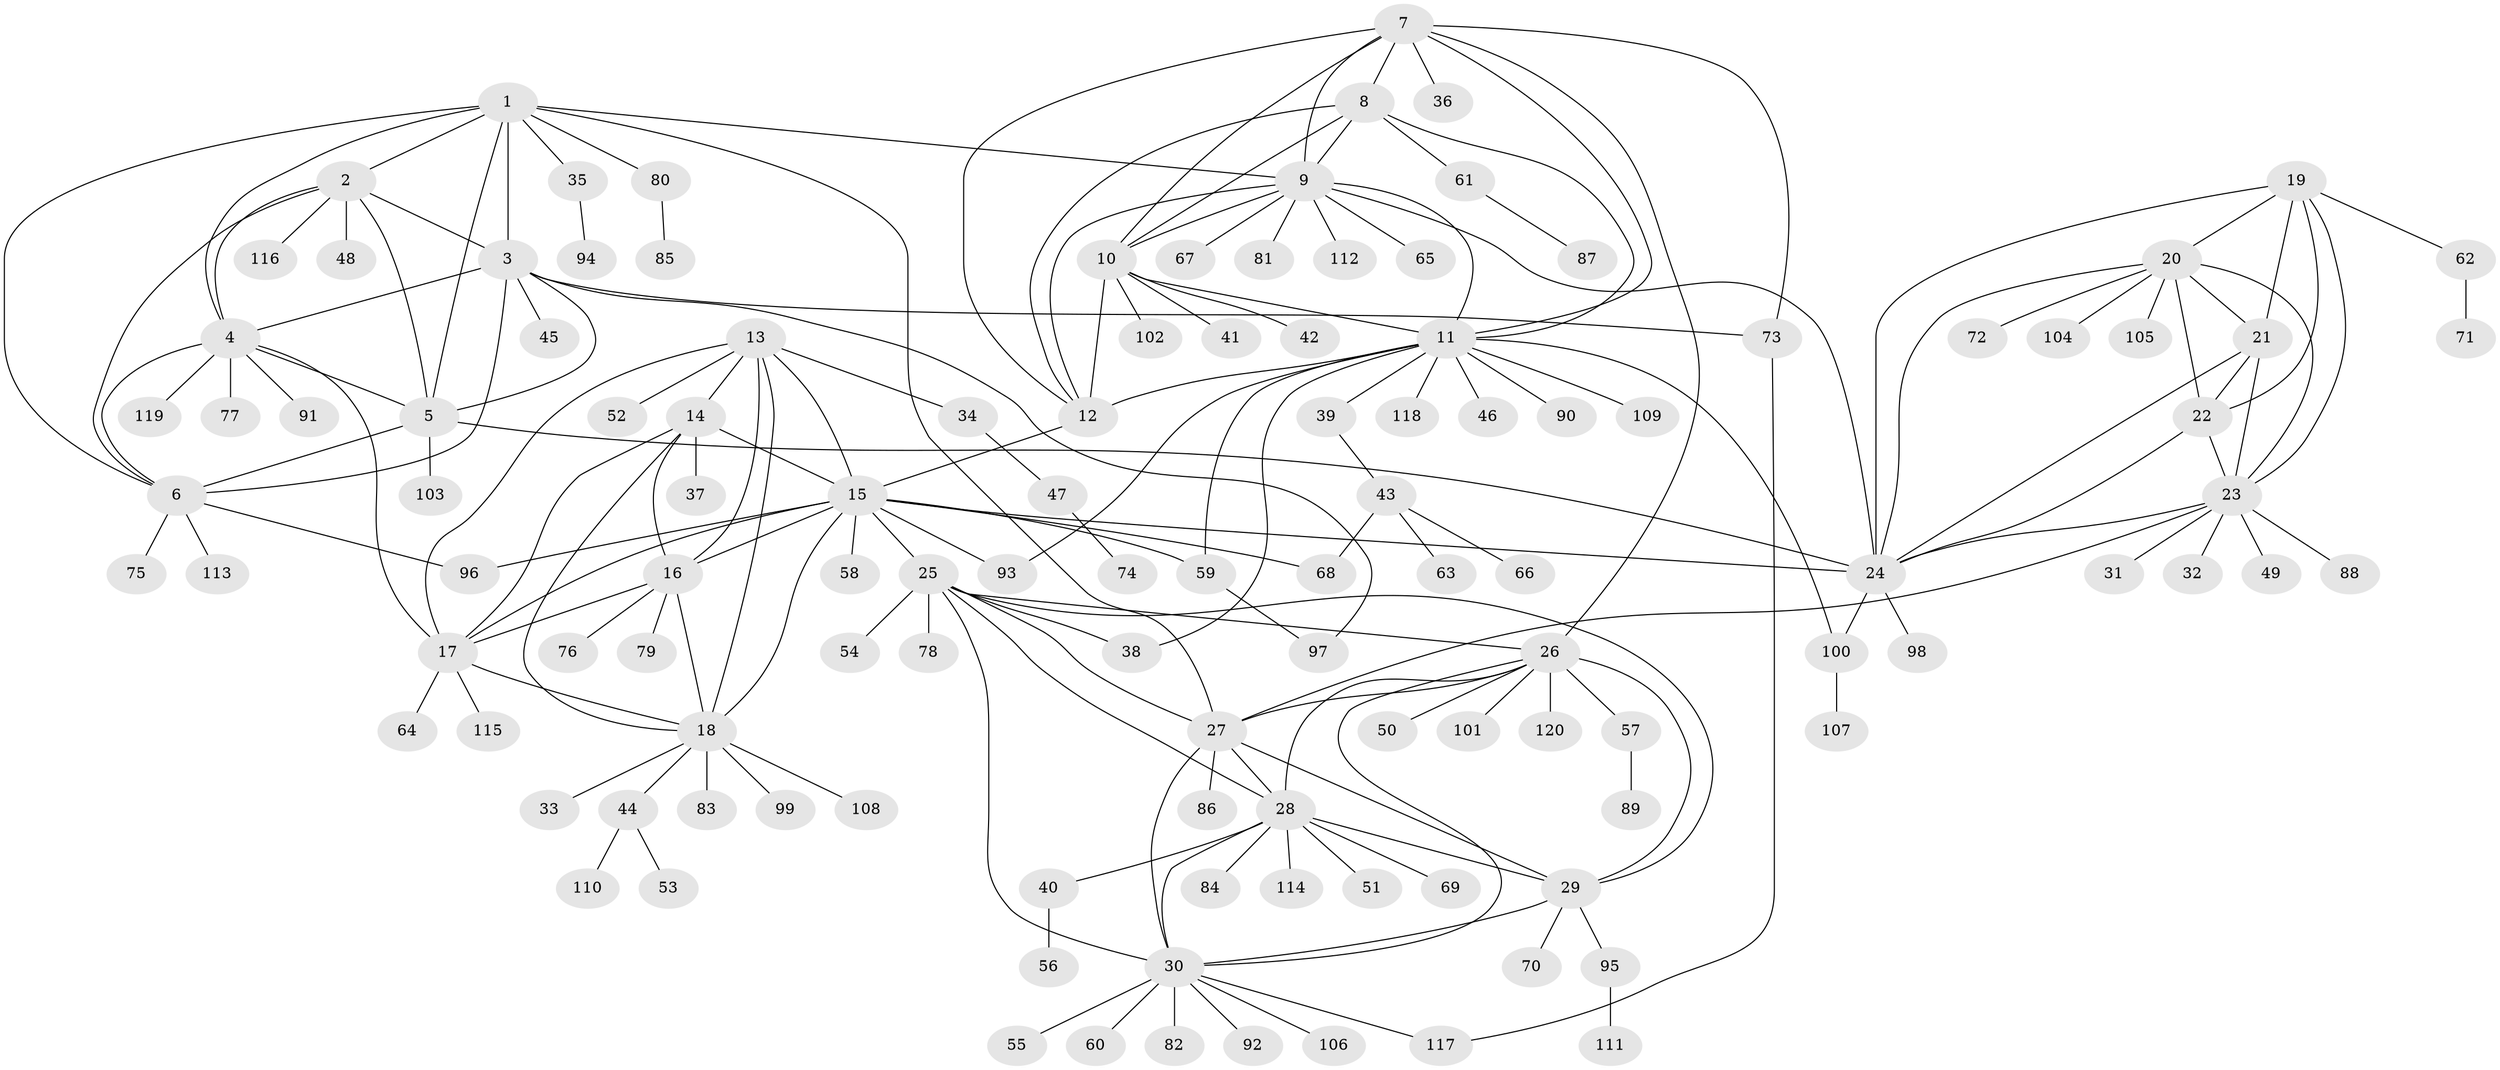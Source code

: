// coarse degree distribution, {9: 0.020833333333333332, 2: 0.14583333333333334, 6: 0.14583333333333334, 7: 0.14583333333333334, 4: 0.0625, 5: 0.0625, 11: 0.020833333333333332, 3: 0.020833333333333332, 8: 0.020833333333333332, 1: 0.3541666666666667}
// Generated by graph-tools (version 1.1) at 2025/52/03/04/25 22:52:45]
// undirected, 120 vertices, 184 edges
graph export_dot {
  node [color=gray90,style=filled];
  1;
  2;
  3;
  4;
  5;
  6;
  7;
  8;
  9;
  10;
  11;
  12;
  13;
  14;
  15;
  16;
  17;
  18;
  19;
  20;
  21;
  22;
  23;
  24;
  25;
  26;
  27;
  28;
  29;
  30;
  31;
  32;
  33;
  34;
  35;
  36;
  37;
  38;
  39;
  40;
  41;
  42;
  43;
  44;
  45;
  46;
  47;
  48;
  49;
  50;
  51;
  52;
  53;
  54;
  55;
  56;
  57;
  58;
  59;
  60;
  61;
  62;
  63;
  64;
  65;
  66;
  67;
  68;
  69;
  70;
  71;
  72;
  73;
  74;
  75;
  76;
  77;
  78;
  79;
  80;
  81;
  82;
  83;
  84;
  85;
  86;
  87;
  88;
  89;
  90;
  91;
  92;
  93;
  94;
  95;
  96;
  97;
  98;
  99;
  100;
  101;
  102;
  103;
  104;
  105;
  106;
  107;
  108;
  109;
  110;
  111;
  112;
  113;
  114;
  115;
  116;
  117;
  118;
  119;
  120;
  1 -- 2;
  1 -- 3;
  1 -- 4;
  1 -- 5;
  1 -- 6;
  1 -- 9;
  1 -- 27;
  1 -- 35;
  1 -- 80;
  2 -- 3;
  2 -- 4;
  2 -- 5;
  2 -- 6;
  2 -- 48;
  2 -- 116;
  3 -- 4;
  3 -- 5;
  3 -- 6;
  3 -- 45;
  3 -- 73;
  3 -- 97;
  4 -- 5;
  4 -- 6;
  4 -- 17;
  4 -- 77;
  4 -- 91;
  4 -- 119;
  5 -- 6;
  5 -- 24;
  5 -- 103;
  6 -- 75;
  6 -- 96;
  6 -- 113;
  7 -- 8;
  7 -- 9;
  7 -- 10;
  7 -- 11;
  7 -- 12;
  7 -- 26;
  7 -- 36;
  7 -- 73;
  8 -- 9;
  8 -- 10;
  8 -- 11;
  8 -- 12;
  8 -- 61;
  9 -- 10;
  9 -- 11;
  9 -- 12;
  9 -- 24;
  9 -- 65;
  9 -- 67;
  9 -- 81;
  9 -- 112;
  10 -- 11;
  10 -- 12;
  10 -- 41;
  10 -- 42;
  10 -- 102;
  11 -- 12;
  11 -- 38;
  11 -- 39;
  11 -- 46;
  11 -- 59;
  11 -- 90;
  11 -- 93;
  11 -- 100;
  11 -- 109;
  11 -- 118;
  12 -- 15;
  13 -- 14;
  13 -- 15;
  13 -- 16;
  13 -- 17;
  13 -- 18;
  13 -- 34;
  13 -- 52;
  14 -- 15;
  14 -- 16;
  14 -- 17;
  14 -- 18;
  14 -- 37;
  15 -- 16;
  15 -- 17;
  15 -- 18;
  15 -- 24;
  15 -- 25;
  15 -- 58;
  15 -- 59;
  15 -- 68;
  15 -- 93;
  15 -- 96;
  16 -- 17;
  16 -- 18;
  16 -- 76;
  16 -- 79;
  17 -- 18;
  17 -- 64;
  17 -- 115;
  18 -- 33;
  18 -- 44;
  18 -- 83;
  18 -- 99;
  18 -- 108;
  19 -- 20;
  19 -- 21;
  19 -- 22;
  19 -- 23;
  19 -- 24;
  19 -- 62;
  20 -- 21;
  20 -- 22;
  20 -- 23;
  20 -- 24;
  20 -- 72;
  20 -- 104;
  20 -- 105;
  21 -- 22;
  21 -- 23;
  21 -- 24;
  22 -- 23;
  22 -- 24;
  23 -- 24;
  23 -- 27;
  23 -- 31;
  23 -- 32;
  23 -- 49;
  23 -- 88;
  24 -- 98;
  24 -- 100;
  25 -- 26;
  25 -- 27;
  25 -- 28;
  25 -- 29;
  25 -- 30;
  25 -- 38;
  25 -- 54;
  25 -- 78;
  26 -- 27;
  26 -- 28;
  26 -- 29;
  26 -- 30;
  26 -- 50;
  26 -- 57;
  26 -- 101;
  26 -- 120;
  27 -- 28;
  27 -- 29;
  27 -- 30;
  27 -- 86;
  28 -- 29;
  28 -- 30;
  28 -- 40;
  28 -- 51;
  28 -- 69;
  28 -- 84;
  28 -- 114;
  29 -- 30;
  29 -- 70;
  29 -- 95;
  30 -- 55;
  30 -- 60;
  30 -- 82;
  30 -- 92;
  30 -- 106;
  30 -- 117;
  34 -- 47;
  35 -- 94;
  39 -- 43;
  40 -- 56;
  43 -- 63;
  43 -- 66;
  43 -- 68;
  44 -- 53;
  44 -- 110;
  47 -- 74;
  57 -- 89;
  59 -- 97;
  61 -- 87;
  62 -- 71;
  73 -- 117;
  80 -- 85;
  95 -- 111;
  100 -- 107;
}
